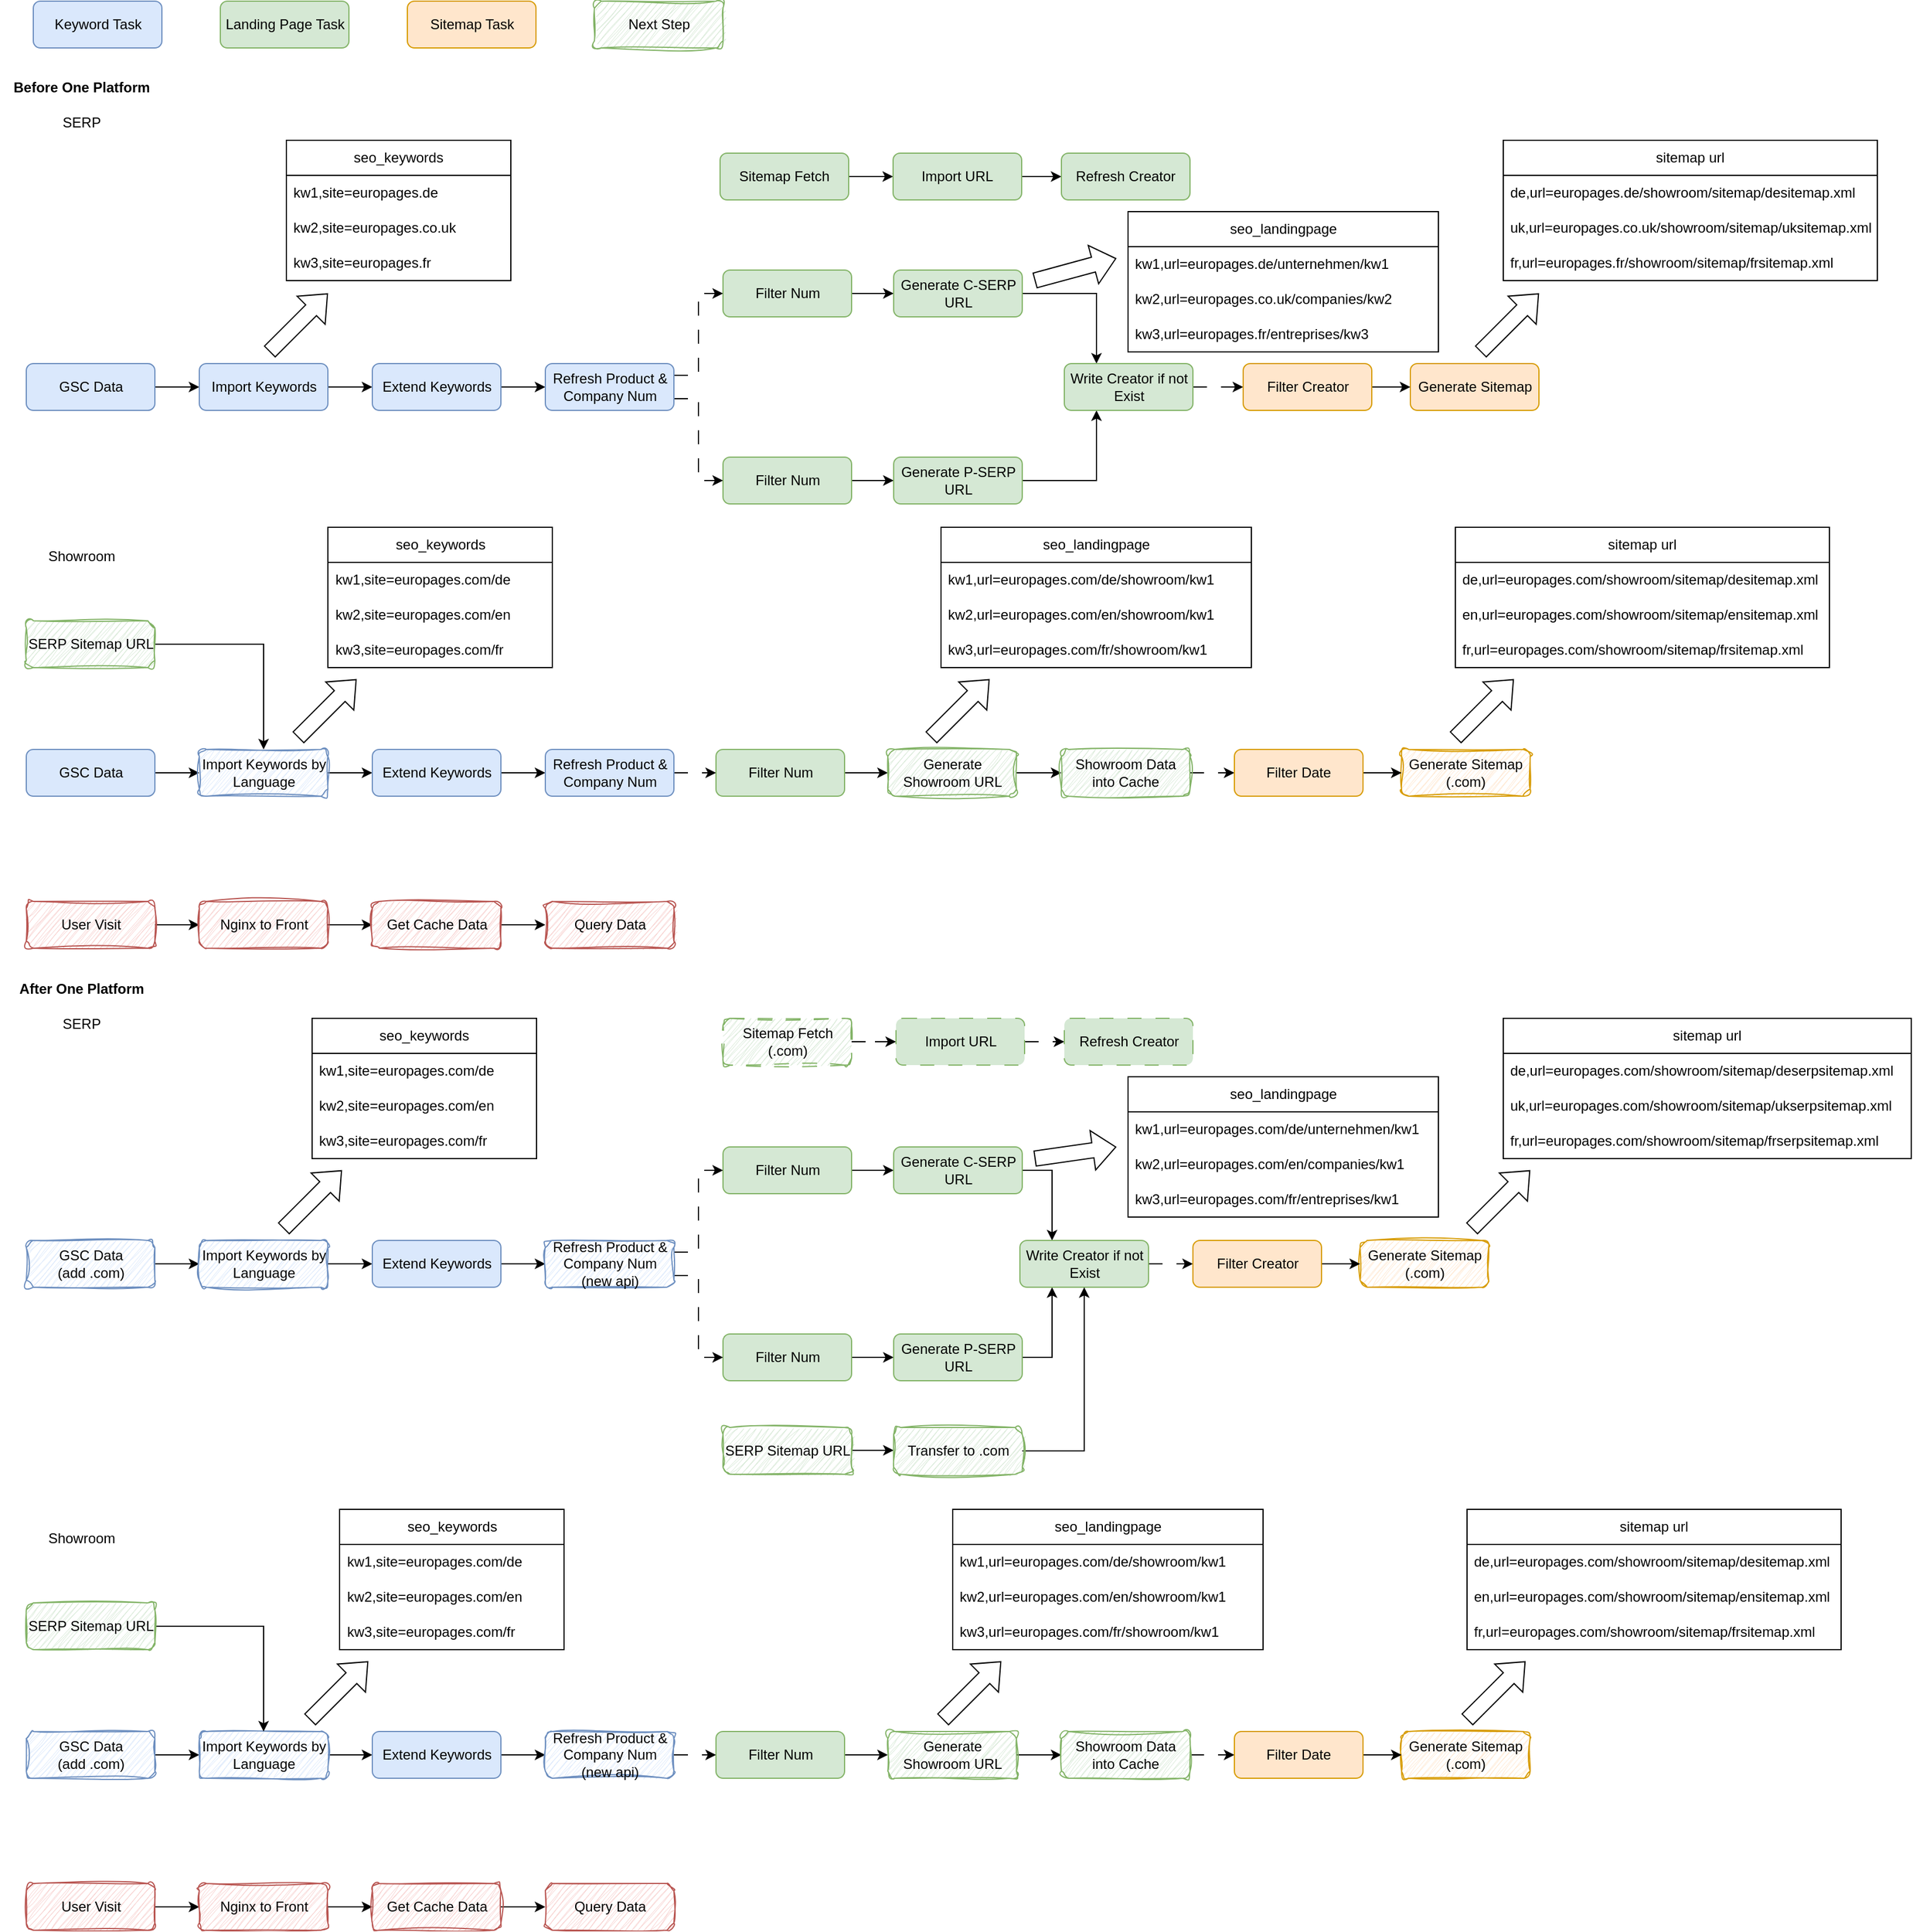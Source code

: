 <mxfile version="24.7.6">
  <diagram name="第 1 页" id="FKsdt8u9-RkYYhhdsaq5">
    <mxGraphModel dx="1853" dy="1716" grid="1" gridSize="10" guides="1" tooltips="1" connect="1" arrows="1" fold="1" page="1" pageScale="1" pageWidth="827" pageHeight="1169" math="0" shadow="0">
      <root>
        <mxCell id="0" />
        <mxCell id="1" parent="0" />
        <mxCell id="7cUj4nOX0Q-iwzIHyv7q-23" style="edgeStyle=orthogonalEdgeStyle;rounded=0;orthogonalLoop=1;jettySize=auto;html=1;exitX=1;exitY=0.5;exitDx=0;exitDy=0;entryX=0;entryY=0.5;entryDx=0;entryDy=0;" parent="1" source="hdqRihBdZJbinV5GYeB0-1" target="7cUj4nOX0Q-iwzIHyv7q-1" edge="1">
          <mxGeometry relative="1" as="geometry" />
        </mxCell>
        <mxCell id="hdqRihBdZJbinV5GYeB0-1" value="GSC Data" style="rounded=1;whiteSpace=wrap;html=1;fillColor=#dae8fc;strokeColor=#6c8ebf;" parent="1" vertex="1">
          <mxGeometry x="-22.5" y="-240" width="110" height="40" as="geometry" />
        </mxCell>
        <mxCell id="7cUj4nOX0Q-iwzIHyv7q-24" style="edgeStyle=orthogonalEdgeStyle;rounded=0;orthogonalLoop=1;jettySize=auto;html=1;exitX=1;exitY=0.5;exitDx=0;exitDy=0;entryX=0;entryY=0.5;entryDx=0;entryDy=0;" parent="1" source="7cUj4nOX0Q-iwzIHyv7q-1" target="7cUj4nOX0Q-iwzIHyv7q-2" edge="1">
          <mxGeometry relative="1" as="geometry" />
        </mxCell>
        <mxCell id="7cUj4nOX0Q-iwzIHyv7q-1" value="Import Keywords" style="rounded=1;whiteSpace=wrap;html=1;fillColor=#dae8fc;strokeColor=#6c8ebf;" parent="1" vertex="1">
          <mxGeometry x="125.5" y="-240" width="110" height="40" as="geometry" />
        </mxCell>
        <mxCell id="Ki7Z3YDzm4PbCD4ekVSk-2" style="edgeStyle=orthogonalEdgeStyle;rounded=0;orthogonalLoop=1;jettySize=auto;html=1;exitX=1;exitY=0.5;exitDx=0;exitDy=0;entryX=0;entryY=0.5;entryDx=0;entryDy=0;" parent="1" source="7cUj4nOX0Q-iwzIHyv7q-2" target="Ki7Z3YDzm4PbCD4ekVSk-1" edge="1">
          <mxGeometry relative="1" as="geometry" />
        </mxCell>
        <mxCell id="7cUj4nOX0Q-iwzIHyv7q-2" value="Extend Keywords" style="rounded=1;whiteSpace=wrap;html=1;fillColor=#dae8fc;strokeColor=#6c8ebf;" parent="1" vertex="1">
          <mxGeometry x="273.5" y="-240" width="110" height="40" as="geometry" />
        </mxCell>
        <mxCell id="7cUj4nOX0Q-iwzIHyv7q-28" style="edgeStyle=orthogonalEdgeStyle;rounded=0;orthogonalLoop=1;jettySize=auto;html=1;exitX=1;exitY=0.5;exitDx=0;exitDy=0;entryX=0;entryY=0.5;entryDx=0;entryDy=0;" parent="1" source="7cUj4nOX0Q-iwzIHyv7q-5" target="7cUj4nOX0Q-iwzIHyv7q-7" edge="1">
          <mxGeometry relative="1" as="geometry" />
        </mxCell>
        <mxCell id="7cUj4nOX0Q-iwzIHyv7q-5" value="Filter Num" style="rounded=1;whiteSpace=wrap;html=1;fillColor=#d5e8d4;strokeColor=#82b366;" parent="1" vertex="1">
          <mxGeometry x="573.5" y="-320" width="110" height="40" as="geometry" />
        </mxCell>
        <mxCell id="7cUj4nOX0Q-iwzIHyv7q-42" style="edgeStyle=orthogonalEdgeStyle;rounded=0;orthogonalLoop=1;jettySize=auto;html=1;exitX=1;exitY=0.5;exitDx=0;exitDy=0;entryX=0;entryY=0.5;entryDx=0;entryDy=0;" parent="1" source="7cUj4nOX0Q-iwzIHyv7q-6" target="7cUj4nOX0Q-iwzIHyv7q-8" edge="1">
          <mxGeometry relative="1" as="geometry" />
        </mxCell>
        <mxCell id="7cUj4nOX0Q-iwzIHyv7q-6" value="Filter Num" style="rounded=1;whiteSpace=wrap;html=1;fillColor=#d5e8d4;strokeColor=#82b366;" parent="1" vertex="1">
          <mxGeometry x="573.5" y="-160" width="110" height="40" as="geometry" />
        </mxCell>
        <mxCell id="7cUj4nOX0Q-iwzIHyv7q-67" style="edgeStyle=orthogonalEdgeStyle;rounded=0;orthogonalLoop=1;jettySize=auto;html=1;exitX=1;exitY=0.5;exitDx=0;exitDy=0;entryX=0.25;entryY=0;entryDx=0;entryDy=0;" parent="1" source="7cUj4nOX0Q-iwzIHyv7q-7" target="7cUj4nOX0Q-iwzIHyv7q-11" edge="1">
          <mxGeometry relative="1" as="geometry" />
        </mxCell>
        <mxCell id="7cUj4nOX0Q-iwzIHyv7q-7" value="Generate C-SERP URL" style="rounded=1;whiteSpace=wrap;html=1;fillColor=#d5e8d4;strokeColor=#82b366;" parent="1" vertex="1">
          <mxGeometry x="719.5" y="-320" width="110" height="40" as="geometry" />
        </mxCell>
        <mxCell id="Elx_2FQx-1t-T98E23u6-49" style="edgeStyle=orthogonalEdgeStyle;rounded=0;orthogonalLoop=1;jettySize=auto;html=1;exitX=1;exitY=0.5;exitDx=0;exitDy=0;entryX=0.25;entryY=1;entryDx=0;entryDy=0;" parent="1" source="7cUj4nOX0Q-iwzIHyv7q-8" target="7cUj4nOX0Q-iwzIHyv7q-11" edge="1">
          <mxGeometry relative="1" as="geometry" />
        </mxCell>
        <mxCell id="7cUj4nOX0Q-iwzIHyv7q-8" value="Generate P-SERP URL" style="rounded=1;whiteSpace=wrap;html=1;fillColor=#d5e8d4;strokeColor=#82b366;" parent="1" vertex="1">
          <mxGeometry x="719.5" y="-160" width="110" height="40" as="geometry" />
        </mxCell>
        <mxCell id="7cUj4nOX0Q-iwzIHyv7q-63" style="edgeStyle=orthogonalEdgeStyle;rounded=0;orthogonalLoop=1;jettySize=auto;html=1;exitX=1;exitY=0.5;exitDx=0;exitDy=0;fillColor=#d5e8d4;strokeColor=#000000;" parent="1" source="7cUj4nOX0Q-iwzIHyv7q-9" target="7cUj4nOX0Q-iwzIHyv7q-22" edge="1">
          <mxGeometry relative="1" as="geometry" />
        </mxCell>
        <mxCell id="7cUj4nOX0Q-iwzIHyv7q-9" value="Sitemap Fetch" style="rounded=1;whiteSpace=wrap;html=1;fillColor=#d5e8d4;strokeColor=#82b366;" parent="1" vertex="1">
          <mxGeometry x="571" y="-420" width="110" height="40" as="geometry" />
        </mxCell>
        <mxCell id="7cUj4nOX0Q-iwzIHyv7q-72" style="edgeStyle=orthogonalEdgeStyle;rounded=0;orthogonalLoop=1;jettySize=auto;html=1;exitX=1;exitY=0.5;exitDx=0;exitDy=0;entryX=0;entryY=0.5;entryDx=0;entryDy=0;dashed=1;dashPattern=12 12;" parent="1" source="7cUj4nOX0Q-iwzIHyv7q-11" target="7cUj4nOX0Q-iwzIHyv7q-71" edge="1">
          <mxGeometry relative="1" as="geometry" />
        </mxCell>
        <mxCell id="7cUj4nOX0Q-iwzIHyv7q-11" value="Write Creator if not Exist" style="rounded=1;whiteSpace=wrap;html=1;fillColor=#d5e8d4;strokeColor=#82b366;" parent="1" vertex="1">
          <mxGeometry x="865.5" y="-240" width="110" height="40" as="geometry" />
        </mxCell>
        <mxCell id="7cUj4nOX0Q-iwzIHyv7q-14" value="Generate Sitemap" style="rounded=1;whiteSpace=wrap;html=1;fillColor=#ffe6cc;strokeColor=#d79b00;" parent="1" vertex="1">
          <mxGeometry x="1161.5" y="-240" width="110" height="40" as="geometry" />
        </mxCell>
        <mxCell id="7cUj4nOX0Q-iwzIHyv7q-65" style="edgeStyle=orthogonalEdgeStyle;rounded=0;orthogonalLoop=1;jettySize=auto;html=1;exitX=1;exitY=0.5;exitDx=0;exitDy=0;entryX=0;entryY=0.5;entryDx=0;entryDy=0;fillColor=#d5e8d4;strokeColor=#000000;" parent="1" source="7cUj4nOX0Q-iwzIHyv7q-22" target="7cUj4nOX0Q-iwzIHyv7q-64" edge="1">
          <mxGeometry relative="1" as="geometry" />
        </mxCell>
        <mxCell id="7cUj4nOX0Q-iwzIHyv7q-22" value="Import URL" style="rounded=1;whiteSpace=wrap;html=1;fillColor=#d5e8d4;strokeColor=#82b366;" parent="1" vertex="1">
          <mxGeometry x="719" y="-420" width="110" height="40" as="geometry" />
        </mxCell>
        <mxCell id="7cUj4nOX0Q-iwzIHyv7q-51" value="Keyword Task" style="rounded=1;whiteSpace=wrap;html=1;fillColor=#dae8fc;strokeColor=#6c8ebf;" parent="1" vertex="1">
          <mxGeometry x="-16.5" y="-550" width="110" height="40" as="geometry" />
        </mxCell>
        <mxCell id="7cUj4nOX0Q-iwzIHyv7q-52" value="Landing Page Task" style="rounded=1;whiteSpace=wrap;html=1;fillColor=#d5e8d4;strokeColor=#82b366;" parent="1" vertex="1">
          <mxGeometry x="143.5" y="-550" width="110" height="40" as="geometry" />
        </mxCell>
        <mxCell id="7cUj4nOX0Q-iwzIHyv7q-53" value="Sitemap Task" style="rounded=1;whiteSpace=wrap;html=1;fillColor=#ffe6cc;strokeColor=#d79b00;" parent="1" vertex="1">
          <mxGeometry x="303.5" y="-550" width="110" height="40" as="geometry" />
        </mxCell>
        <mxCell id="7cUj4nOX0Q-iwzIHyv7q-64" value="Refresh Creator" style="rounded=1;whiteSpace=wrap;html=1;fillColor=#d5e8d4;strokeColor=#82b366;" parent="1" vertex="1">
          <mxGeometry x="863" y="-420" width="110" height="40" as="geometry" />
        </mxCell>
        <mxCell id="7cUj4nOX0Q-iwzIHyv7q-73" style="edgeStyle=orthogonalEdgeStyle;rounded=0;orthogonalLoop=1;jettySize=auto;html=1;exitX=1;exitY=0.5;exitDx=0;exitDy=0;entryX=0;entryY=0.5;entryDx=0;entryDy=0;" parent="1" source="7cUj4nOX0Q-iwzIHyv7q-71" target="7cUj4nOX0Q-iwzIHyv7q-14" edge="1">
          <mxGeometry relative="1" as="geometry" />
        </mxCell>
        <mxCell id="7cUj4nOX0Q-iwzIHyv7q-71" value="Filter Creator" style="rounded=1;whiteSpace=wrap;html=1;fillColor=#ffe6cc;strokeColor=#d79b00;" parent="1" vertex="1">
          <mxGeometry x="1018.5" y="-240" width="110" height="40" as="geometry" />
        </mxCell>
        <mxCell id="OvNmOooc81KboLk7s8Qc-1" value="Next Step" style="rounded=1;whiteSpace=wrap;html=1;fillColor=#d5e8d4;strokeColor=#82b366;sketch=1;curveFitting=1;jiggle=2;" parent="1" vertex="1">
          <mxGeometry x="463.5" y="-550" width="110" height="40" as="geometry" />
        </mxCell>
        <mxCell id="Elx_2FQx-1t-T98E23u6-45" style="edgeStyle=orthogonalEdgeStyle;rounded=0;orthogonalLoop=1;jettySize=auto;html=1;exitX=1;exitY=0.25;exitDx=0;exitDy=0;entryX=0;entryY=0.5;entryDx=0;entryDy=0;dashed=1;dashPattern=12 12;" parent="1" source="Ki7Z3YDzm4PbCD4ekVSk-1" target="7cUj4nOX0Q-iwzIHyv7q-5" edge="1">
          <mxGeometry relative="1" as="geometry" />
        </mxCell>
        <mxCell id="Elx_2FQx-1t-T98E23u6-46" style="edgeStyle=orthogonalEdgeStyle;rounded=0;orthogonalLoop=1;jettySize=auto;html=1;exitX=1;exitY=0.75;exitDx=0;exitDy=0;entryX=0;entryY=0.5;entryDx=0;entryDy=0;dashed=1;dashPattern=12 12;" parent="1" source="Ki7Z3YDzm4PbCD4ekVSk-1" target="7cUj4nOX0Q-iwzIHyv7q-6" edge="1">
          <mxGeometry relative="1" as="geometry" />
        </mxCell>
        <mxCell id="Ki7Z3YDzm4PbCD4ekVSk-1" value="Refresh Product &amp;amp; Company Num" style="rounded=1;whiteSpace=wrap;html=1;fillColor=#dae8fc;strokeColor=#6c8ebf;" parent="1" vertex="1">
          <mxGeometry x="421.5" y="-240" width="110" height="40" as="geometry" />
        </mxCell>
        <mxCell id="Elx_2FQx-1t-T98E23u6-1" value="After One Platform" style="text;html=1;align=center;verticalAlign=middle;whiteSpace=wrap;rounded=0;fontStyle=1" parent="1" vertex="1">
          <mxGeometry x="-30" y="280" width="110" height="30" as="geometry" />
        </mxCell>
        <mxCell id="Elx_2FQx-1t-T98E23u6-2" style="edgeStyle=orthogonalEdgeStyle;rounded=0;orthogonalLoop=1;jettySize=auto;html=1;exitX=1;exitY=0.5;exitDx=0;exitDy=0;entryX=0;entryY=0.5;entryDx=0;entryDy=0;" parent="1" source="Elx_2FQx-1t-T98E23u6-3" edge="1">
          <mxGeometry relative="1" as="geometry">
            <mxPoint x="125.5" y="530" as="targetPoint" />
          </mxGeometry>
        </mxCell>
        <mxCell id="Elx_2FQx-1t-T98E23u6-3" value="GSC Data&lt;div&gt;(add .com)&lt;/div&gt;" style="rounded=1;whiteSpace=wrap;html=1;fillColor=#dae8fc;strokeColor=#6c8ebf;sketch=1;curveFitting=1;jiggle=2;" parent="1" vertex="1">
          <mxGeometry x="-22.5" y="510" width="110" height="40" as="geometry" />
        </mxCell>
        <mxCell id="Elx_2FQx-1t-T98E23u6-4" style="edgeStyle=orthogonalEdgeStyle;rounded=0;orthogonalLoop=1;jettySize=auto;html=1;exitX=1;exitY=0.5;exitDx=0;exitDy=0;entryX=0;entryY=0.5;entryDx=0;entryDy=0;" parent="1" target="Elx_2FQx-1t-T98E23u6-7" edge="1">
          <mxGeometry relative="1" as="geometry">
            <mxPoint x="235.5" y="530" as="sourcePoint" />
          </mxGeometry>
        </mxCell>
        <mxCell id="Elx_2FQx-1t-T98E23u6-6" style="edgeStyle=orthogonalEdgeStyle;rounded=0;orthogonalLoop=1;jettySize=auto;html=1;exitX=1;exitY=0.5;exitDx=0;exitDy=0;entryX=0;entryY=0.5;entryDx=0;entryDy=0;" parent="1" source="Elx_2FQx-1t-T98E23u6-7" target="Elx_2FQx-1t-T98E23u6-38" edge="1">
          <mxGeometry relative="1" as="geometry" />
        </mxCell>
        <mxCell id="Elx_2FQx-1t-T98E23u6-7" value="Extend Keywords" style="rounded=1;whiteSpace=wrap;html=1;fillColor=#dae8fc;strokeColor=#6c8ebf;" parent="1" vertex="1">
          <mxGeometry x="273.5" y="510" width="110" height="40" as="geometry" />
        </mxCell>
        <mxCell id="Elx_2FQx-1t-T98E23u6-8" style="edgeStyle=orthogonalEdgeStyle;rounded=0;orthogonalLoop=1;jettySize=auto;html=1;exitX=1;exitY=0.5;exitDx=0;exitDy=0;entryX=0;entryY=0.5;entryDx=0;entryDy=0;" parent="1" source="Elx_2FQx-1t-T98E23u6-9" target="Elx_2FQx-1t-T98E23u6-13" edge="1">
          <mxGeometry relative="1" as="geometry" />
        </mxCell>
        <mxCell id="Elx_2FQx-1t-T98E23u6-9" value="Filter Num" style="rounded=1;whiteSpace=wrap;html=1;fillColor=#d5e8d4;strokeColor=#82b366;" parent="1" vertex="1">
          <mxGeometry x="573.5" y="430" width="110" height="40" as="geometry" />
        </mxCell>
        <mxCell id="Elx_2FQx-1t-T98E23u6-10" style="edgeStyle=orthogonalEdgeStyle;rounded=0;orthogonalLoop=1;jettySize=auto;html=1;exitX=1;exitY=0.5;exitDx=0;exitDy=0;entryX=0;entryY=0.5;entryDx=0;entryDy=0;" parent="1" source="Elx_2FQx-1t-T98E23u6-11" target="Elx_2FQx-1t-T98E23u6-15" edge="1">
          <mxGeometry relative="1" as="geometry" />
        </mxCell>
        <mxCell id="Elx_2FQx-1t-T98E23u6-11" value="Filter Num" style="rounded=1;whiteSpace=wrap;html=1;fillColor=#d5e8d4;strokeColor=#82b366;" parent="1" vertex="1">
          <mxGeometry x="573.5" y="590" width="110" height="40" as="geometry" />
        </mxCell>
        <mxCell id="Elx_2FQx-1t-T98E23u6-47" style="edgeStyle=orthogonalEdgeStyle;rounded=0;orthogonalLoop=1;jettySize=auto;html=1;exitX=1;exitY=0.5;exitDx=0;exitDy=0;entryX=0.25;entryY=0;entryDx=0;entryDy=0;" parent="1" source="Elx_2FQx-1t-T98E23u6-13" target="Elx_2FQx-1t-T98E23u6-19" edge="1">
          <mxGeometry relative="1" as="geometry" />
        </mxCell>
        <mxCell id="Elx_2FQx-1t-T98E23u6-13" value="Generate C-SERP URL" style="rounded=1;whiteSpace=wrap;html=1;fillColor=#d5e8d4;strokeColor=#82b366;" parent="1" vertex="1">
          <mxGeometry x="719.5" y="430" width="110" height="40" as="geometry" />
        </mxCell>
        <mxCell id="Elx_2FQx-1t-T98E23u6-48" style="edgeStyle=orthogonalEdgeStyle;rounded=0;orthogonalLoop=1;jettySize=auto;html=1;exitX=1;exitY=0.5;exitDx=0;exitDy=0;entryX=0.25;entryY=1;entryDx=0;entryDy=0;" parent="1" source="Elx_2FQx-1t-T98E23u6-15" target="Elx_2FQx-1t-T98E23u6-19" edge="1">
          <mxGeometry relative="1" as="geometry" />
        </mxCell>
        <mxCell id="Elx_2FQx-1t-T98E23u6-15" value="Generate P-SERP URL" style="rounded=1;whiteSpace=wrap;html=1;fillColor=#d5e8d4;strokeColor=#82b366;" parent="1" vertex="1">
          <mxGeometry x="719.5" y="590" width="110" height="40" as="geometry" />
        </mxCell>
        <mxCell id="Elx_2FQx-1t-T98E23u6-16" style="edgeStyle=orthogonalEdgeStyle;rounded=0;orthogonalLoop=1;jettySize=auto;html=1;exitX=1;exitY=0.5;exitDx=0;exitDy=0;fillColor=#d5e8d4;strokeColor=#000000;dashed=1;dashPattern=12 12;" parent="1" source="Elx_2FQx-1t-T98E23u6-17" target="Elx_2FQx-1t-T98E23u6-30" edge="1">
          <mxGeometry relative="1" as="geometry" />
        </mxCell>
        <mxCell id="Elx_2FQx-1t-T98E23u6-17" value="Sitemap Fetch&lt;div&gt;(.com)&lt;/div&gt;" style="rounded=1;whiteSpace=wrap;html=1;fillColor=#d5e8d4;strokeColor=#82b366;sketch=1;curveFitting=1;jiggle=2;dashed=1;dashPattern=12 12;" parent="1" vertex="1">
          <mxGeometry x="573.5" y="320" width="110" height="40" as="geometry" />
        </mxCell>
        <mxCell id="Elx_2FQx-1t-T98E23u6-18" style="edgeStyle=orthogonalEdgeStyle;rounded=0;orthogonalLoop=1;jettySize=auto;html=1;exitX=1;exitY=0.5;exitDx=0;exitDy=0;entryX=0;entryY=0.5;entryDx=0;entryDy=0;dashed=1;dashPattern=12 12;" parent="1" source="Elx_2FQx-1t-T98E23u6-19" target="Elx_2FQx-1t-T98E23u6-33" edge="1">
          <mxGeometry relative="1" as="geometry" />
        </mxCell>
        <mxCell id="Elx_2FQx-1t-T98E23u6-19" value="Write Creator if not Exist" style="rounded=1;whiteSpace=wrap;html=1;fillColor=#d5e8d4;strokeColor=#82b366;" parent="1" vertex="1">
          <mxGeometry x="827.5" y="510" width="110" height="40" as="geometry" />
        </mxCell>
        <mxCell id="Elx_2FQx-1t-T98E23u6-20" value="Generate Sitemap&lt;div&gt;(.com)&lt;/div&gt;" style="rounded=1;whiteSpace=wrap;html=1;fillColor=#ffe6cc;strokeColor=#d79b00;sketch=1;curveFitting=1;jiggle=2;" parent="1" vertex="1">
          <mxGeometry x="1118.5" y="510" width="110" height="40" as="geometry" />
        </mxCell>
        <mxCell id="Elx_2FQx-1t-T98E23u6-29" style="edgeStyle=orthogonalEdgeStyle;rounded=0;orthogonalLoop=1;jettySize=auto;html=1;exitX=1;exitY=0.5;exitDx=0;exitDy=0;entryX=0;entryY=0.5;entryDx=0;entryDy=0;fillColor=#d5e8d4;strokeColor=#000000;dashed=1;dashPattern=12 12;" parent="1" source="Elx_2FQx-1t-T98E23u6-30" target="Elx_2FQx-1t-T98E23u6-31" edge="1">
          <mxGeometry relative="1" as="geometry" />
        </mxCell>
        <mxCell id="Elx_2FQx-1t-T98E23u6-30" value="Import URL" style="rounded=1;whiteSpace=wrap;html=1;fillColor=#d5e8d4;strokeColor=#82b366;dashed=1;dashPattern=12 12;" parent="1" vertex="1">
          <mxGeometry x="721.5" y="320" width="110" height="40" as="geometry" />
        </mxCell>
        <mxCell id="Elx_2FQx-1t-T98E23u6-31" value="Refresh Creator" style="rounded=1;whiteSpace=wrap;html=1;fillColor=#d5e8d4;strokeColor=#82b366;dashed=1;dashPattern=12 12;" parent="1" vertex="1">
          <mxGeometry x="865.5" y="320" width="110" height="40" as="geometry" />
        </mxCell>
        <mxCell id="Elx_2FQx-1t-T98E23u6-32" style="edgeStyle=orthogonalEdgeStyle;rounded=0;orthogonalLoop=1;jettySize=auto;html=1;exitX=1;exitY=0.5;exitDx=0;exitDy=0;entryX=0;entryY=0.5;entryDx=0;entryDy=0;" parent="1" source="Elx_2FQx-1t-T98E23u6-33" target="Elx_2FQx-1t-T98E23u6-20" edge="1">
          <mxGeometry relative="1" as="geometry" />
        </mxCell>
        <mxCell id="Elx_2FQx-1t-T98E23u6-33" value="Filter Creator" style="rounded=1;whiteSpace=wrap;html=1;fillColor=#ffe6cc;strokeColor=#d79b00;" parent="1" vertex="1">
          <mxGeometry x="975.5" y="510" width="110" height="40" as="geometry" />
        </mxCell>
        <mxCell id="Elx_2FQx-1t-T98E23u6-43" style="edgeStyle=orthogonalEdgeStyle;rounded=0;orthogonalLoop=1;jettySize=auto;html=1;exitX=1;exitY=0.25;exitDx=0;exitDy=0;entryX=0;entryY=0.5;entryDx=0;entryDy=0;dashed=1;dashPattern=12 12;" parent="1" source="Elx_2FQx-1t-T98E23u6-38" target="Elx_2FQx-1t-T98E23u6-9" edge="1">
          <mxGeometry relative="1" as="geometry" />
        </mxCell>
        <mxCell id="Elx_2FQx-1t-T98E23u6-44" style="edgeStyle=orthogonalEdgeStyle;rounded=0;orthogonalLoop=1;jettySize=auto;html=1;exitX=1;exitY=0.75;exitDx=0;exitDy=0;entryX=0;entryY=0.5;entryDx=0;entryDy=0;dashed=1;dashPattern=12 12;" parent="1" source="Elx_2FQx-1t-T98E23u6-38" target="Elx_2FQx-1t-T98E23u6-11" edge="1">
          <mxGeometry relative="1" as="geometry" />
        </mxCell>
        <mxCell id="Elx_2FQx-1t-T98E23u6-38" value="Refresh Product &amp;amp; Company Num&lt;div&gt;(new api)&lt;/div&gt;" style="rounded=1;whiteSpace=wrap;html=1;fillColor=#dae8fc;strokeColor=#6c8ebf;sketch=1;curveFitting=1;jiggle=2;" parent="1" vertex="1">
          <mxGeometry x="421.5" y="510" width="110" height="40" as="geometry" />
        </mxCell>
        <mxCell id="Elx_2FQx-1t-T98E23u6-53" style="edgeStyle=orthogonalEdgeStyle;rounded=0;orthogonalLoop=1;jettySize=auto;html=1;exitX=1;exitY=0.5;exitDx=0;exitDy=0;entryX=0;entryY=0.5;entryDx=0;entryDy=0;" parent="1" edge="1">
          <mxGeometry relative="1" as="geometry">
            <mxPoint x="683.5" y="689.5" as="sourcePoint" />
            <mxPoint x="719.5" y="689.5" as="targetPoint" />
          </mxGeometry>
        </mxCell>
        <mxCell id="Elx_2FQx-1t-T98E23u6-50" value="SERP Sitemap URL" style="rounded=1;whiteSpace=wrap;html=1;fillColor=#d5e8d4;strokeColor=#82b366;sketch=1;curveFitting=1;jiggle=2;" parent="1" vertex="1">
          <mxGeometry x="573.5" y="670" width="110" height="40" as="geometry" />
        </mxCell>
        <mxCell id="Elx_2FQx-1t-T98E23u6-52" style="edgeStyle=orthogonalEdgeStyle;rounded=0;orthogonalLoop=1;jettySize=auto;html=1;exitX=1;exitY=0.5;exitDx=0;exitDy=0;entryX=0.5;entryY=1;entryDx=0;entryDy=0;" parent="1" source="Elx_2FQx-1t-T98E23u6-51" target="Elx_2FQx-1t-T98E23u6-19" edge="1">
          <mxGeometry relative="1" as="geometry" />
        </mxCell>
        <mxCell id="Elx_2FQx-1t-T98E23u6-51" value="Transfer to .com" style="rounded=1;whiteSpace=wrap;html=1;fillColor=#d5e8d4;strokeColor=#82b366;sketch=1;curveFitting=1;jiggle=2;" parent="1" vertex="1">
          <mxGeometry x="719.5" y="670" width="110" height="40" as="geometry" />
        </mxCell>
        <mxCell id="Elx_2FQx-1t-T98E23u6-54" value="Showroom" style="text;html=1;align=center;verticalAlign=middle;whiteSpace=wrap;rounded=0;" parent="1" vertex="1">
          <mxGeometry x="-30" y="750" width="110" height="30" as="geometry" />
        </mxCell>
        <mxCell id="Elx_2FQx-1t-T98E23u6-55" style="edgeStyle=orthogonalEdgeStyle;rounded=0;orthogonalLoop=1;jettySize=auto;html=1;exitX=1;exitY=0.5;exitDx=0;exitDy=0;entryX=0;entryY=0.5;entryDx=0;entryDy=0;" parent="1" source="Elx_2FQx-1t-T98E23u6-56" target="Elx_2FQx-1t-T98E23u6-58" edge="1">
          <mxGeometry relative="1" as="geometry" />
        </mxCell>
        <mxCell id="Elx_2FQx-1t-T98E23u6-56" value="GSC Data&lt;div&gt;(add .com)&lt;/div&gt;" style="rounded=1;whiteSpace=wrap;html=1;fillColor=#dae8fc;strokeColor=#6c8ebf;sketch=1;curveFitting=1;jiggle=2;" parent="1" vertex="1">
          <mxGeometry x="-22.5" y="930" width="110" height="40" as="geometry" />
        </mxCell>
        <mxCell id="Elx_2FQx-1t-T98E23u6-57" style="edgeStyle=orthogonalEdgeStyle;rounded=0;orthogonalLoop=1;jettySize=auto;html=1;exitX=1;exitY=0.5;exitDx=0;exitDy=0;entryX=0;entryY=0.5;entryDx=0;entryDy=0;" parent="1" source="Elx_2FQx-1t-T98E23u6-58" target="Elx_2FQx-1t-T98E23u6-60" edge="1">
          <mxGeometry relative="1" as="geometry" />
        </mxCell>
        <mxCell id="Elx_2FQx-1t-T98E23u6-58" value="Import Keywords by Language" style="rounded=1;whiteSpace=wrap;html=1;fillColor=#dae8fc;strokeColor=#6c8ebf;sketch=1;curveFitting=1;jiggle=2;" parent="1" vertex="1">
          <mxGeometry x="125.5" y="930" width="110" height="40" as="geometry" />
        </mxCell>
        <mxCell id="Elx_2FQx-1t-T98E23u6-59" style="edgeStyle=orthogonalEdgeStyle;rounded=0;orthogonalLoop=1;jettySize=auto;html=1;exitX=1;exitY=0.5;exitDx=0;exitDy=0;entryX=0;entryY=0.5;entryDx=0;entryDy=0;" parent="1" source="Elx_2FQx-1t-T98E23u6-60" target="Elx_2FQx-1t-T98E23u6-81" edge="1">
          <mxGeometry relative="1" as="geometry" />
        </mxCell>
        <mxCell id="Elx_2FQx-1t-T98E23u6-60" value="Extend Keywords" style="rounded=1;whiteSpace=wrap;html=1;fillColor=#dae8fc;strokeColor=#6c8ebf;" parent="1" vertex="1">
          <mxGeometry x="273.5" y="930" width="110" height="40" as="geometry" />
        </mxCell>
        <mxCell id="Elx_2FQx-1t-T98E23u6-87" style="edgeStyle=orthogonalEdgeStyle;rounded=0;orthogonalLoop=1;jettySize=auto;html=1;exitX=1;exitY=0.5;exitDx=0;exitDy=0;entryX=0;entryY=0.5;entryDx=0;entryDy=0;" parent="1" source="Elx_2FQx-1t-T98E23u6-62" target="Elx_2FQx-1t-T98E23u6-66" edge="1">
          <mxGeometry relative="1" as="geometry" />
        </mxCell>
        <mxCell id="Elx_2FQx-1t-T98E23u6-62" value="Filter Num" style="rounded=1;whiteSpace=wrap;html=1;fillColor=#d5e8d4;strokeColor=#82b366;" parent="1" vertex="1">
          <mxGeometry x="567.5" y="930" width="110" height="40" as="geometry" />
        </mxCell>
        <mxCell id="Elx_2FQx-1t-T98E23u6-88" style="edgeStyle=orthogonalEdgeStyle;rounded=0;orthogonalLoop=1;jettySize=auto;html=1;exitX=1;exitY=0.5;exitDx=0;exitDy=0;entryX=0;entryY=0.5;entryDx=0;entryDy=0;" parent="1" source="Elx_2FQx-1t-T98E23u6-66" target="Elx_2FQx-1t-T98E23u6-72" edge="1">
          <mxGeometry relative="1" as="geometry" />
        </mxCell>
        <mxCell id="Elx_2FQx-1t-T98E23u6-66" value="Generate Showroom URL" style="rounded=1;whiteSpace=wrap;html=1;fillColor=#d5e8d4;strokeColor=#82b366;sketch=1;curveFitting=1;jiggle=2;" parent="1" vertex="1">
          <mxGeometry x="714.5" y="930" width="110" height="40" as="geometry" />
        </mxCell>
        <mxCell id="Elx_2FQx-1t-T98E23u6-71" style="edgeStyle=orthogonalEdgeStyle;rounded=0;orthogonalLoop=1;jettySize=auto;html=1;exitX=1;exitY=0.5;exitDx=0;exitDy=0;entryX=0;entryY=0.5;entryDx=0;entryDy=0;dashed=1;dashPattern=12 12;" parent="1" source="Elx_2FQx-1t-T98E23u6-72" target="Elx_2FQx-1t-T98E23u6-78" edge="1">
          <mxGeometry relative="1" as="geometry" />
        </mxCell>
        <mxCell id="Elx_2FQx-1t-T98E23u6-72" value="Showroom Data into Cache" style="rounded=1;whiteSpace=wrap;html=1;fillColor=#d5e8d4;strokeColor=#82b366;sketch=1;curveFitting=1;jiggle=2;" parent="1" vertex="1">
          <mxGeometry x="863" y="930" width="110" height="40" as="geometry" />
        </mxCell>
        <mxCell id="Elx_2FQx-1t-T98E23u6-73" value="Generate Sitemap&lt;div&gt;(.com)&lt;/div&gt;" style="rounded=1;whiteSpace=wrap;html=1;fillColor=#ffe6cc;strokeColor=#d79b00;sketch=1;curveFitting=1;jiggle=2;" parent="1" vertex="1">
          <mxGeometry x="1154" y="930" width="110" height="40" as="geometry" />
        </mxCell>
        <mxCell id="Elx_2FQx-1t-T98E23u6-77" style="edgeStyle=orthogonalEdgeStyle;rounded=0;orthogonalLoop=1;jettySize=auto;html=1;exitX=1;exitY=0.5;exitDx=0;exitDy=0;entryX=0;entryY=0.5;entryDx=0;entryDy=0;" parent="1" source="Elx_2FQx-1t-T98E23u6-78" target="Elx_2FQx-1t-T98E23u6-73" edge="1">
          <mxGeometry relative="1" as="geometry" />
        </mxCell>
        <mxCell id="Elx_2FQx-1t-T98E23u6-78" value="Filter Date" style="rounded=1;whiteSpace=wrap;html=1;fillColor=#ffe6cc;strokeColor=#d79b00;" parent="1" vertex="1">
          <mxGeometry x="1011" y="930" width="110" height="40" as="geometry" />
        </mxCell>
        <mxCell id="Elx_2FQx-1t-T98E23u6-89" style="edgeStyle=orthogonalEdgeStyle;rounded=0;orthogonalLoop=1;jettySize=auto;html=1;exitX=1;exitY=0.5;exitDx=0;exitDy=0;entryX=0;entryY=0.5;entryDx=0;entryDy=0;dashed=1;dashPattern=12 12;" parent="1" source="Elx_2FQx-1t-T98E23u6-81" target="Elx_2FQx-1t-T98E23u6-62" edge="1">
          <mxGeometry relative="1" as="geometry" />
        </mxCell>
        <mxCell id="Elx_2FQx-1t-T98E23u6-81" value="Refresh Product &amp;amp; Company Num&lt;div&gt;(new api)&lt;/div&gt;" style="rounded=1;whiteSpace=wrap;html=1;fillColor=#dae8fc;strokeColor=#6c8ebf;sketch=1;curveFitting=1;jiggle=2;" parent="1" vertex="1">
          <mxGeometry x="421.5" y="930" width="110" height="40" as="geometry" />
        </mxCell>
        <mxCell id="Elx_2FQx-1t-T98E23u6-86" style="edgeStyle=orthogonalEdgeStyle;rounded=0;orthogonalLoop=1;jettySize=auto;html=1;exitX=1;exitY=0.5;exitDx=0;exitDy=0;entryX=0.5;entryY=0;entryDx=0;entryDy=0;" parent="1" source="Elx_2FQx-1t-T98E23u6-83" target="Elx_2FQx-1t-T98E23u6-58" edge="1">
          <mxGeometry relative="1" as="geometry" />
        </mxCell>
        <mxCell id="Elx_2FQx-1t-T98E23u6-83" value="SERP Sitemap URL" style="rounded=1;whiteSpace=wrap;html=1;fillColor=#d5e8d4;strokeColor=#82b366;sketch=1;curveFitting=1;jiggle=2;" parent="1" vertex="1">
          <mxGeometry x="-22.5" y="820" width="110" height="40" as="geometry" />
        </mxCell>
        <mxCell id="p9xNys3AeNSs_990_Eo6-5" style="edgeStyle=orthogonalEdgeStyle;rounded=0;orthogonalLoop=1;jettySize=auto;html=1;exitX=1;exitY=0.5;exitDx=0;exitDy=0;entryX=0;entryY=0.5;entryDx=0;entryDy=0;" parent="1" source="p9xNys3AeNSs_990_Eo6-1" target="p9xNys3AeNSs_990_Eo6-2" edge="1">
          <mxGeometry relative="1" as="geometry" />
        </mxCell>
        <mxCell id="p9xNys3AeNSs_990_Eo6-1" value="User Visit" style="rounded=1;whiteSpace=wrap;html=1;fillColor=#f8cecc;strokeColor=#b85450;sketch=1;curveFitting=1;jiggle=2;" parent="1" vertex="1">
          <mxGeometry x="-22.5" y="1060" width="110" height="40" as="geometry" />
        </mxCell>
        <mxCell id="p9xNys3AeNSs_990_Eo6-6" style="edgeStyle=orthogonalEdgeStyle;rounded=0;orthogonalLoop=1;jettySize=auto;html=1;exitX=1;exitY=0.5;exitDx=0;exitDy=0;entryX=0;entryY=0.5;entryDx=0;entryDy=0;" parent="1" source="p9xNys3AeNSs_990_Eo6-2" edge="1">
          <mxGeometry relative="1" as="geometry">
            <mxPoint x="273.5" y="1080" as="targetPoint" />
          </mxGeometry>
        </mxCell>
        <mxCell id="p9xNys3AeNSs_990_Eo6-2" value="Nginx to Front" style="rounded=1;whiteSpace=wrap;html=1;fillColor=#f8cecc;strokeColor=#b85450;sketch=1;curveFitting=1;jiggle=2;" parent="1" vertex="1">
          <mxGeometry x="125.5" y="1060" width="110" height="40" as="geometry" />
        </mxCell>
        <mxCell id="p9xNys3AeNSs_990_Eo6-7" value="Showroom" style="text;html=1;align=center;verticalAlign=middle;whiteSpace=wrap;rounded=0;" parent="1" vertex="1">
          <mxGeometry x="-30" y="-90" width="110" height="30" as="geometry" />
        </mxCell>
        <mxCell id="p9xNys3AeNSs_990_Eo6-8" style="edgeStyle=orthogonalEdgeStyle;rounded=0;orthogonalLoop=1;jettySize=auto;html=1;exitX=1;exitY=0.5;exitDx=0;exitDy=0;entryX=0;entryY=0.5;entryDx=0;entryDy=0;" parent="1" source="p9xNys3AeNSs_990_Eo6-9" target="p9xNys3AeNSs_990_Eo6-11" edge="1">
          <mxGeometry relative="1" as="geometry" />
        </mxCell>
        <mxCell id="p9xNys3AeNSs_990_Eo6-9" value="GSC Data" style="rounded=1;whiteSpace=wrap;html=1;fillColor=#dae8fc;strokeColor=#6c8ebf;" parent="1" vertex="1">
          <mxGeometry x="-22.5" y="90" width="110" height="40" as="geometry" />
        </mxCell>
        <mxCell id="p9xNys3AeNSs_990_Eo6-10" style="edgeStyle=orthogonalEdgeStyle;rounded=0;orthogonalLoop=1;jettySize=auto;html=1;exitX=1;exitY=0.5;exitDx=0;exitDy=0;entryX=0;entryY=0.5;entryDx=0;entryDy=0;" parent="1" source="p9xNys3AeNSs_990_Eo6-11" target="p9xNys3AeNSs_990_Eo6-13" edge="1">
          <mxGeometry relative="1" as="geometry" />
        </mxCell>
        <mxCell id="p9xNys3AeNSs_990_Eo6-11" value="Import Keywords by Language" style="rounded=1;whiteSpace=wrap;html=1;fillColor=#dae8fc;strokeColor=#6c8ebf;sketch=1;curveFitting=1;jiggle=2;" parent="1" vertex="1">
          <mxGeometry x="125.5" y="90" width="110" height="40" as="geometry" />
        </mxCell>
        <mxCell id="p9xNys3AeNSs_990_Eo6-12" style="edgeStyle=orthogonalEdgeStyle;rounded=0;orthogonalLoop=1;jettySize=auto;html=1;exitX=1;exitY=0.5;exitDx=0;exitDy=0;entryX=0;entryY=0.5;entryDx=0;entryDy=0;" parent="1" source="p9xNys3AeNSs_990_Eo6-13" target="p9xNys3AeNSs_990_Eo6-24" edge="1">
          <mxGeometry relative="1" as="geometry" />
        </mxCell>
        <mxCell id="p9xNys3AeNSs_990_Eo6-13" value="Extend Keywords" style="rounded=1;whiteSpace=wrap;html=1;fillColor=#dae8fc;strokeColor=#6c8ebf;" parent="1" vertex="1">
          <mxGeometry x="273.5" y="90" width="110" height="40" as="geometry" />
        </mxCell>
        <mxCell id="p9xNys3AeNSs_990_Eo6-14" style="edgeStyle=orthogonalEdgeStyle;rounded=0;orthogonalLoop=1;jettySize=auto;html=1;exitX=1;exitY=0.5;exitDx=0;exitDy=0;entryX=0;entryY=0.5;entryDx=0;entryDy=0;" parent="1" source="p9xNys3AeNSs_990_Eo6-15" target="p9xNys3AeNSs_990_Eo6-17" edge="1">
          <mxGeometry relative="1" as="geometry" />
        </mxCell>
        <mxCell id="p9xNys3AeNSs_990_Eo6-15" value="Filter Num" style="rounded=1;whiteSpace=wrap;html=1;fillColor=#d5e8d4;strokeColor=#82b366;" parent="1" vertex="1">
          <mxGeometry x="567.5" y="90" width="110" height="40" as="geometry" />
        </mxCell>
        <mxCell id="p9xNys3AeNSs_990_Eo6-16" style="edgeStyle=orthogonalEdgeStyle;rounded=0;orthogonalLoop=1;jettySize=auto;html=1;exitX=1;exitY=0.5;exitDx=0;exitDy=0;entryX=0;entryY=0.5;entryDx=0;entryDy=0;" parent="1" source="p9xNys3AeNSs_990_Eo6-17" target="p9xNys3AeNSs_990_Eo6-19" edge="1">
          <mxGeometry relative="1" as="geometry" />
        </mxCell>
        <mxCell id="p9xNys3AeNSs_990_Eo6-17" value="Generate Showroom URL" style="rounded=1;whiteSpace=wrap;html=1;fillColor=#d5e8d4;strokeColor=#82b366;sketch=1;curveFitting=1;jiggle=2;" parent="1" vertex="1">
          <mxGeometry x="714.5" y="90" width="110" height="40" as="geometry" />
        </mxCell>
        <mxCell id="p9xNys3AeNSs_990_Eo6-18" style="edgeStyle=orthogonalEdgeStyle;rounded=0;orthogonalLoop=1;jettySize=auto;html=1;exitX=1;exitY=0.5;exitDx=0;exitDy=0;entryX=0;entryY=0.5;entryDx=0;entryDy=0;dashed=1;dashPattern=12 12;" parent="1" source="p9xNys3AeNSs_990_Eo6-19" target="p9xNys3AeNSs_990_Eo6-22" edge="1">
          <mxGeometry relative="1" as="geometry" />
        </mxCell>
        <mxCell id="p9xNys3AeNSs_990_Eo6-19" value="Showroom Data into Cache" style="rounded=1;whiteSpace=wrap;html=1;fillColor=#d5e8d4;strokeColor=#82b366;sketch=1;curveFitting=1;jiggle=2;" parent="1" vertex="1">
          <mxGeometry x="863" y="90" width="110" height="40" as="geometry" />
        </mxCell>
        <mxCell id="p9xNys3AeNSs_990_Eo6-20" value="Generate Sitemap&lt;div&gt;(.com)&lt;/div&gt;" style="rounded=1;whiteSpace=wrap;html=1;fillColor=#ffe6cc;strokeColor=#d79b00;sketch=1;curveFitting=1;jiggle=2;" parent="1" vertex="1">
          <mxGeometry x="1154" y="90" width="110" height="40" as="geometry" />
        </mxCell>
        <mxCell id="p9xNys3AeNSs_990_Eo6-21" style="edgeStyle=orthogonalEdgeStyle;rounded=0;orthogonalLoop=1;jettySize=auto;html=1;exitX=1;exitY=0.5;exitDx=0;exitDy=0;entryX=0;entryY=0.5;entryDx=0;entryDy=0;" parent="1" source="p9xNys3AeNSs_990_Eo6-22" target="p9xNys3AeNSs_990_Eo6-20" edge="1">
          <mxGeometry relative="1" as="geometry" />
        </mxCell>
        <mxCell id="p9xNys3AeNSs_990_Eo6-22" value="Filter Date" style="rounded=1;whiteSpace=wrap;html=1;fillColor=#ffe6cc;strokeColor=#d79b00;" parent="1" vertex="1">
          <mxGeometry x="1011" y="90" width="110" height="40" as="geometry" />
        </mxCell>
        <mxCell id="p9xNys3AeNSs_990_Eo6-23" style="edgeStyle=orthogonalEdgeStyle;rounded=0;orthogonalLoop=1;jettySize=auto;html=1;exitX=1;exitY=0.5;exitDx=0;exitDy=0;entryX=0;entryY=0.5;entryDx=0;entryDy=0;dashed=1;dashPattern=12 12;" parent="1" source="p9xNys3AeNSs_990_Eo6-24" target="p9xNys3AeNSs_990_Eo6-15" edge="1">
          <mxGeometry relative="1" as="geometry" />
        </mxCell>
        <mxCell id="p9xNys3AeNSs_990_Eo6-24" value="Refresh Product &amp;amp; Company Num" style="rounded=1;whiteSpace=wrap;html=1;fillColor=#dae8fc;strokeColor=#6c8ebf;" parent="1" vertex="1">
          <mxGeometry x="421.5" y="90" width="110" height="40" as="geometry" />
        </mxCell>
        <mxCell id="p9xNys3AeNSs_990_Eo6-25" style="edgeStyle=orthogonalEdgeStyle;rounded=0;orthogonalLoop=1;jettySize=auto;html=1;exitX=1;exitY=0.5;exitDx=0;exitDy=0;entryX=0.5;entryY=0;entryDx=0;entryDy=0;" parent="1" source="p9xNys3AeNSs_990_Eo6-26" target="p9xNys3AeNSs_990_Eo6-11" edge="1">
          <mxGeometry relative="1" as="geometry" />
        </mxCell>
        <mxCell id="p9xNys3AeNSs_990_Eo6-26" value="SERP Sitemap URL" style="rounded=1;whiteSpace=wrap;html=1;fillColor=#d5e8d4;strokeColor=#82b366;sketch=1;curveFitting=1;jiggle=2;" parent="1" vertex="1">
          <mxGeometry x="-22.5" y="-20" width="110" height="40" as="geometry" />
        </mxCell>
        <mxCell id="p9xNys3AeNSs_990_Eo6-27" style="edgeStyle=orthogonalEdgeStyle;rounded=0;orthogonalLoop=1;jettySize=auto;html=1;exitX=1;exitY=0.5;exitDx=0;exitDy=0;entryX=0;entryY=0.5;entryDx=0;entryDy=0;" parent="1" source="p9xNys3AeNSs_990_Eo6-28" target="p9xNys3AeNSs_990_Eo6-30" edge="1">
          <mxGeometry relative="1" as="geometry" />
        </mxCell>
        <mxCell id="p9xNys3AeNSs_990_Eo6-28" value="User Visit" style="rounded=1;whiteSpace=wrap;html=1;fillColor=#f8cecc;strokeColor=#b85450;sketch=1;curveFitting=1;jiggle=2;" parent="1" vertex="1">
          <mxGeometry x="-22.5" y="220" width="110" height="40" as="geometry" />
        </mxCell>
        <mxCell id="p9xNys3AeNSs_990_Eo6-29" style="edgeStyle=orthogonalEdgeStyle;rounded=0;orthogonalLoop=1;jettySize=auto;html=1;exitX=1;exitY=0.5;exitDx=0;exitDy=0;entryX=0;entryY=0.5;entryDx=0;entryDy=0;" parent="1" source="p9xNys3AeNSs_990_Eo6-30" target="p9xNys3AeNSs_990_Eo6-31" edge="1">
          <mxGeometry relative="1" as="geometry" />
        </mxCell>
        <mxCell id="p9xNys3AeNSs_990_Eo6-30" value="Nginx to Front" style="rounded=1;whiteSpace=wrap;html=1;fillColor=#f8cecc;strokeColor=#b85450;sketch=1;curveFitting=1;jiggle=2;" parent="1" vertex="1">
          <mxGeometry x="125.5" y="220" width="110" height="40" as="geometry" />
        </mxCell>
        <mxCell id="p9xNys3AeNSs_990_Eo6-33" style="edgeStyle=orthogonalEdgeStyle;rounded=0;orthogonalLoop=1;jettySize=auto;html=1;exitX=1;exitY=0.5;exitDx=0;exitDy=0;entryX=0;entryY=0.5;entryDx=0;entryDy=0;" parent="1" source="p9xNys3AeNSs_990_Eo6-31" target="p9xNys3AeNSs_990_Eo6-32" edge="1">
          <mxGeometry relative="1" as="geometry" />
        </mxCell>
        <mxCell id="p9xNys3AeNSs_990_Eo6-31" value="Get Cache Data" style="rounded=1;whiteSpace=wrap;html=1;fillColor=#f8cecc;strokeColor=#b85450;sketch=1;curveFitting=1;jiggle=2;" parent="1" vertex="1">
          <mxGeometry x="273.5" y="220" width="110" height="40" as="geometry" />
        </mxCell>
        <mxCell id="p9xNys3AeNSs_990_Eo6-32" value="Query Data" style="rounded=1;whiteSpace=wrap;html=1;fillColor=#f8cecc;strokeColor=#b85450;sketch=1;curveFitting=1;jiggle=2;" parent="1" vertex="1">
          <mxGeometry x="421.5" y="220" width="110" height="40" as="geometry" />
        </mxCell>
        <mxCell id="p9xNys3AeNSs_990_Eo6-34" value="Before One Platform" style="text;html=1;align=center;verticalAlign=middle;whiteSpace=wrap;rounded=0;fontStyle=1" parent="1" vertex="1">
          <mxGeometry x="-45" y="-491" width="140" height="30" as="geometry" />
        </mxCell>
        <mxCell id="3KGY3KhJRbdhTMhXbkAO-1" style="edgeStyle=orthogonalEdgeStyle;rounded=0;orthogonalLoop=1;jettySize=auto;html=1;exitX=1;exitY=0.5;exitDx=0;exitDy=0;entryX=0;entryY=0.5;entryDx=0;entryDy=0;" parent="1" source="3KGY3KhJRbdhTMhXbkAO-2" target="3KGY3KhJRbdhTMhXbkAO-3" edge="1">
          <mxGeometry relative="1" as="geometry" />
        </mxCell>
        <mxCell id="3KGY3KhJRbdhTMhXbkAO-2" value="Get Cache Data" style="rounded=1;whiteSpace=wrap;html=1;fillColor=#f8cecc;strokeColor=#b85450;sketch=1;curveFitting=1;jiggle=2;" parent="1" vertex="1">
          <mxGeometry x="273.5" y="1060" width="110" height="40" as="geometry" />
        </mxCell>
        <mxCell id="3KGY3KhJRbdhTMhXbkAO-3" value="Query Data" style="rounded=1;whiteSpace=wrap;html=1;fillColor=#f8cecc;strokeColor=#b85450;sketch=1;curveFitting=1;jiggle=2;" parent="1" vertex="1">
          <mxGeometry x="421.5" y="1060" width="110" height="40" as="geometry" />
        </mxCell>
        <mxCell id="3KGY3KhJRbdhTMhXbkAO-5" value="seo_keywords" style="swimlane;fontStyle=0;childLayout=stackLayout;horizontal=1;startSize=30;horizontalStack=0;resizeParent=1;resizeParentMax=0;resizeLast=0;collapsible=1;marginBottom=0;whiteSpace=wrap;html=1;" parent="1" vertex="1">
          <mxGeometry x="235.5" y="-100" width="192" height="120" as="geometry" />
        </mxCell>
        <mxCell id="3KGY3KhJRbdhTMhXbkAO-6" value="kw1,site=europages.com/de" style="text;strokeColor=none;fillColor=none;align=left;verticalAlign=middle;spacingLeft=4;spacingRight=4;overflow=hidden;points=[[0,0.5],[1,0.5]];portConstraint=eastwest;rotatable=0;whiteSpace=wrap;html=1;" parent="3KGY3KhJRbdhTMhXbkAO-5" vertex="1">
          <mxGeometry y="30" width="192" height="30" as="geometry" />
        </mxCell>
        <mxCell id="3KGY3KhJRbdhTMhXbkAO-7" value="kw2,site=europages.com/en" style="text;strokeColor=none;fillColor=none;align=left;verticalAlign=middle;spacingLeft=4;spacingRight=4;overflow=hidden;points=[[0,0.5],[1,0.5]];portConstraint=eastwest;rotatable=0;whiteSpace=wrap;html=1;" parent="3KGY3KhJRbdhTMhXbkAO-5" vertex="1">
          <mxGeometry y="60" width="192" height="30" as="geometry" />
        </mxCell>
        <mxCell id="3KGY3KhJRbdhTMhXbkAO-8" value="kw3,site=europages.com/fr" style="text;strokeColor=none;fillColor=none;align=left;verticalAlign=middle;spacingLeft=4;spacingRight=4;overflow=hidden;points=[[0,0.5],[1,0.5]];portConstraint=eastwest;rotatable=0;whiteSpace=wrap;html=1;" parent="3KGY3KhJRbdhTMhXbkAO-5" vertex="1">
          <mxGeometry y="90" width="192" height="30" as="geometry" />
        </mxCell>
        <mxCell id="3KGY3KhJRbdhTMhXbkAO-9" value="" style="shape=flexArrow;endArrow=classic;html=1;rounded=0;width=13;endSize=6.27;" parent="1" edge="1">
          <mxGeometry width="50" height="50" relative="1" as="geometry">
            <mxPoint x="210" y="80" as="sourcePoint" />
            <mxPoint x="260" y="30" as="targetPoint" />
          </mxGeometry>
        </mxCell>
        <mxCell id="3KGY3KhJRbdhTMhXbkAO-10" value="seo_landingpage" style="swimlane;fontStyle=0;childLayout=stackLayout;horizontal=1;startSize=30;horizontalStack=0;resizeParent=1;resizeParentMax=0;resizeLast=0;collapsible=1;marginBottom=0;whiteSpace=wrap;html=1;" parent="1" vertex="1">
          <mxGeometry x="760" y="-100" width="265.5" height="120" as="geometry" />
        </mxCell>
        <mxCell id="3KGY3KhJRbdhTMhXbkAO-11" value="kw1,url=europages.com/de/showroom/kw1" style="text;strokeColor=none;fillColor=none;align=left;verticalAlign=middle;spacingLeft=4;spacingRight=4;overflow=hidden;points=[[0,0.5],[1,0.5]];portConstraint=eastwest;rotatable=0;whiteSpace=wrap;html=1;" parent="3KGY3KhJRbdhTMhXbkAO-10" vertex="1">
          <mxGeometry y="30" width="265.5" height="30" as="geometry" />
        </mxCell>
        <mxCell id="3KGY3KhJRbdhTMhXbkAO-12" value="kw2,url=europages.com/en/showroom/kw1" style="text;strokeColor=none;fillColor=none;align=left;verticalAlign=middle;spacingLeft=4;spacingRight=4;overflow=hidden;points=[[0,0.5],[1,0.5]];portConstraint=eastwest;rotatable=0;whiteSpace=wrap;html=1;" parent="3KGY3KhJRbdhTMhXbkAO-10" vertex="1">
          <mxGeometry y="60" width="265.5" height="30" as="geometry" />
        </mxCell>
        <mxCell id="3KGY3KhJRbdhTMhXbkAO-13" value="kw3,url=europages.com/fr/showroom/kw1" style="text;strokeColor=none;fillColor=none;align=left;verticalAlign=middle;spacingLeft=4;spacingRight=4;overflow=hidden;points=[[0,0.5],[1,0.5]];portConstraint=eastwest;rotatable=0;whiteSpace=wrap;html=1;" parent="3KGY3KhJRbdhTMhXbkAO-10" vertex="1">
          <mxGeometry y="90" width="265.5" height="30" as="geometry" />
        </mxCell>
        <mxCell id="3KGY3KhJRbdhTMhXbkAO-14" value="" style="shape=flexArrow;endArrow=classic;html=1;rounded=0;width=13;endSize=6.27;" parent="1" edge="1">
          <mxGeometry width="50" height="50" relative="1" as="geometry">
            <mxPoint x="751.5" y="80" as="sourcePoint" />
            <mxPoint x="801.5" y="30" as="targetPoint" />
          </mxGeometry>
        </mxCell>
        <mxCell id="3KGY3KhJRbdhTMhXbkAO-15" value="sitemap url" style="swimlane;fontStyle=0;childLayout=stackLayout;horizontal=1;startSize=30;horizontalStack=0;resizeParent=1;resizeParentMax=0;resizeLast=0;collapsible=1;marginBottom=0;whiteSpace=wrap;html=1;" parent="1" vertex="1">
          <mxGeometry x="1200" y="-100" width="320" height="120" as="geometry" />
        </mxCell>
        <mxCell id="3KGY3KhJRbdhTMhXbkAO-16" value="de,url=europages.com/showroom/sitemap/desitemap.xml" style="text;strokeColor=none;fillColor=none;align=left;verticalAlign=middle;spacingLeft=4;spacingRight=4;overflow=hidden;points=[[0,0.5],[1,0.5]];portConstraint=eastwest;rotatable=0;whiteSpace=wrap;html=1;" parent="3KGY3KhJRbdhTMhXbkAO-15" vertex="1">
          <mxGeometry y="30" width="320" height="30" as="geometry" />
        </mxCell>
        <mxCell id="3KGY3KhJRbdhTMhXbkAO-17" value="en,url=europages.com/showroom/sitemap/ensitemap.xml" style="text;strokeColor=none;fillColor=none;align=left;verticalAlign=middle;spacingLeft=4;spacingRight=4;overflow=hidden;points=[[0,0.5],[1,0.5]];portConstraint=eastwest;rotatable=0;whiteSpace=wrap;html=1;" parent="3KGY3KhJRbdhTMhXbkAO-15" vertex="1">
          <mxGeometry y="60" width="320" height="30" as="geometry" />
        </mxCell>
        <mxCell id="3KGY3KhJRbdhTMhXbkAO-18" value="fr,url=europages.com/showroom/sitemap/frsitemap.xml" style="text;strokeColor=none;fillColor=none;align=left;verticalAlign=middle;spacingLeft=4;spacingRight=4;overflow=hidden;points=[[0,0.5],[1,0.5]];portConstraint=eastwest;rotatable=0;whiteSpace=wrap;html=1;" parent="3KGY3KhJRbdhTMhXbkAO-15" vertex="1">
          <mxGeometry y="90" width="320" height="30" as="geometry" />
        </mxCell>
        <mxCell id="3KGY3KhJRbdhTMhXbkAO-19" value="" style="shape=flexArrow;endArrow=classic;html=1;rounded=0;width=13;endSize=6.27;" parent="1" edge="1">
          <mxGeometry width="50" height="50" relative="1" as="geometry">
            <mxPoint x="1200" y="80" as="sourcePoint" />
            <mxPoint x="1250" y="30" as="targetPoint" />
          </mxGeometry>
        </mxCell>
        <mxCell id="3KGY3KhJRbdhTMhXbkAO-20" value="sitemap url" style="swimlane;fontStyle=0;childLayout=stackLayout;horizontal=1;startSize=30;horizontalStack=0;resizeParent=1;resizeParentMax=0;resizeLast=0;collapsible=1;marginBottom=0;whiteSpace=wrap;html=1;" parent="1" vertex="1">
          <mxGeometry x="1241" y="-431" width="320" height="120" as="geometry" />
        </mxCell>
        <mxCell id="3KGY3KhJRbdhTMhXbkAO-21" value="de,url=europages.de/showroom/sitemap/desitemap.xml" style="text;strokeColor=none;fillColor=none;align=left;verticalAlign=middle;spacingLeft=4;spacingRight=4;overflow=hidden;points=[[0,0.5],[1,0.5]];portConstraint=eastwest;rotatable=0;whiteSpace=wrap;html=1;" parent="3KGY3KhJRbdhTMhXbkAO-20" vertex="1">
          <mxGeometry y="30" width="320" height="30" as="geometry" />
        </mxCell>
        <mxCell id="3KGY3KhJRbdhTMhXbkAO-22" value="uk,url=europages.co.uk/showroom/sitemap/uksitemap.xml" style="text;strokeColor=none;fillColor=none;align=left;verticalAlign=middle;spacingLeft=4;spacingRight=4;overflow=hidden;points=[[0,0.5],[1,0.5]];portConstraint=eastwest;rotatable=0;whiteSpace=wrap;html=1;" parent="3KGY3KhJRbdhTMhXbkAO-20" vertex="1">
          <mxGeometry y="60" width="320" height="30" as="geometry" />
        </mxCell>
        <mxCell id="3KGY3KhJRbdhTMhXbkAO-23" value="fr,url=europages.fr/showroom/sitemap/frsitemap.xml" style="text;strokeColor=none;fillColor=none;align=left;verticalAlign=middle;spacingLeft=4;spacingRight=4;overflow=hidden;points=[[0,0.5],[1,0.5]];portConstraint=eastwest;rotatable=0;whiteSpace=wrap;html=1;" parent="3KGY3KhJRbdhTMhXbkAO-20" vertex="1">
          <mxGeometry y="90" width="320" height="30" as="geometry" />
        </mxCell>
        <mxCell id="3KGY3KhJRbdhTMhXbkAO-24" value="" style="shape=flexArrow;endArrow=classic;html=1;rounded=0;width=13;endSize=6.27;" parent="1" edge="1">
          <mxGeometry width="50" height="50" relative="1" as="geometry">
            <mxPoint x="1221.5" y="-250" as="sourcePoint" />
            <mxPoint x="1271.5" y="-300" as="targetPoint" />
          </mxGeometry>
        </mxCell>
        <mxCell id="3KGY3KhJRbdhTMhXbkAO-25" value="seo_landingpage" style="swimlane;fontStyle=0;childLayout=stackLayout;horizontal=1;startSize=30;horizontalStack=0;resizeParent=1;resizeParentMax=0;resizeLast=0;collapsible=1;marginBottom=0;whiteSpace=wrap;html=1;" parent="1" vertex="1">
          <mxGeometry x="920" y="-370" width="265.5" height="120" as="geometry" />
        </mxCell>
        <mxCell id="3KGY3KhJRbdhTMhXbkAO-26" value="kw1,url=europages.de/unternehmen/kw1" style="text;strokeColor=none;fillColor=none;align=left;verticalAlign=middle;spacingLeft=4;spacingRight=4;overflow=hidden;points=[[0,0.5],[1,0.5]];portConstraint=eastwest;rotatable=0;whiteSpace=wrap;html=1;" parent="3KGY3KhJRbdhTMhXbkAO-25" vertex="1">
          <mxGeometry y="30" width="265.5" height="30" as="geometry" />
        </mxCell>
        <mxCell id="3KGY3KhJRbdhTMhXbkAO-27" value="kw2,url=europages.co.uk/companies/kw2" style="text;strokeColor=none;fillColor=none;align=left;verticalAlign=middle;spacingLeft=4;spacingRight=4;overflow=hidden;points=[[0,0.5],[1,0.5]];portConstraint=eastwest;rotatable=0;whiteSpace=wrap;html=1;" parent="3KGY3KhJRbdhTMhXbkAO-25" vertex="1">
          <mxGeometry y="60" width="265.5" height="30" as="geometry" />
        </mxCell>
        <mxCell id="3KGY3KhJRbdhTMhXbkAO-28" value="kw3,url=europages.fr/entreprises/kw3" style="text;strokeColor=none;fillColor=none;align=left;verticalAlign=middle;spacingLeft=4;spacingRight=4;overflow=hidden;points=[[0,0.5],[1,0.5]];portConstraint=eastwest;rotatable=0;whiteSpace=wrap;html=1;" parent="3KGY3KhJRbdhTMhXbkAO-25" vertex="1">
          <mxGeometry y="90" width="265.5" height="30" as="geometry" />
        </mxCell>
        <mxCell id="3KGY3KhJRbdhTMhXbkAO-29" value="" style="shape=flexArrow;endArrow=classic;html=1;rounded=0;width=13;endSize=6.27;" parent="1" edge="1">
          <mxGeometry width="50" height="50" relative="1" as="geometry">
            <mxPoint x="840" y="-311" as="sourcePoint" />
            <mxPoint x="910" y="-330" as="targetPoint" />
          </mxGeometry>
        </mxCell>
        <mxCell id="3KGY3KhJRbdhTMhXbkAO-30" value="seo_keywords" style="swimlane;fontStyle=0;childLayout=stackLayout;horizontal=1;startSize=30;horizontalStack=0;resizeParent=1;resizeParentMax=0;resizeLast=0;collapsible=1;marginBottom=0;whiteSpace=wrap;html=1;" parent="1" vertex="1">
          <mxGeometry x="200" y="-431" width="192" height="120" as="geometry" />
        </mxCell>
        <mxCell id="3KGY3KhJRbdhTMhXbkAO-31" value="kw1,site=europages.de" style="text;strokeColor=none;fillColor=none;align=left;verticalAlign=middle;spacingLeft=4;spacingRight=4;overflow=hidden;points=[[0,0.5],[1,0.5]];portConstraint=eastwest;rotatable=0;whiteSpace=wrap;html=1;" parent="3KGY3KhJRbdhTMhXbkAO-30" vertex="1">
          <mxGeometry y="30" width="192" height="30" as="geometry" />
        </mxCell>
        <mxCell id="3KGY3KhJRbdhTMhXbkAO-32" value="kw2,site=europages.co.uk" style="text;strokeColor=none;fillColor=none;align=left;verticalAlign=middle;spacingLeft=4;spacingRight=4;overflow=hidden;points=[[0,0.5],[1,0.5]];portConstraint=eastwest;rotatable=0;whiteSpace=wrap;html=1;" parent="3KGY3KhJRbdhTMhXbkAO-30" vertex="1">
          <mxGeometry y="60" width="192" height="30" as="geometry" />
        </mxCell>
        <mxCell id="3KGY3KhJRbdhTMhXbkAO-33" value="kw3,site=europages.fr" style="text;strokeColor=none;fillColor=none;align=left;verticalAlign=middle;spacingLeft=4;spacingRight=4;overflow=hidden;points=[[0,0.5],[1,0.5]];portConstraint=eastwest;rotatable=0;whiteSpace=wrap;html=1;" parent="3KGY3KhJRbdhTMhXbkAO-30" vertex="1">
          <mxGeometry y="90" width="192" height="30" as="geometry" />
        </mxCell>
        <mxCell id="3KGY3KhJRbdhTMhXbkAO-34" value="" style="shape=flexArrow;endArrow=classic;html=1;rounded=0;width=13;endSize=6.27;" parent="1" edge="1">
          <mxGeometry width="50" height="50" relative="1" as="geometry">
            <mxPoint x="185.5" y="-250" as="sourcePoint" />
            <mxPoint x="235.5" y="-300" as="targetPoint" />
          </mxGeometry>
        </mxCell>
        <mxCell id="3KGY3KhJRbdhTMhXbkAO-35" value="Import Keywords by Language" style="rounded=1;whiteSpace=wrap;html=1;fillColor=#dae8fc;strokeColor=#6c8ebf;sketch=1;curveFitting=1;jiggle=2;" parent="1" vertex="1">
          <mxGeometry x="125.5" y="510" width="110" height="40" as="geometry" />
        </mxCell>
        <mxCell id="3KGY3KhJRbdhTMhXbkAO-36" value="seo_keywords" style="swimlane;fontStyle=0;childLayout=stackLayout;horizontal=1;startSize=30;horizontalStack=0;resizeParent=1;resizeParentMax=0;resizeLast=0;collapsible=1;marginBottom=0;whiteSpace=wrap;html=1;" parent="1" vertex="1">
          <mxGeometry x="222" y="320" width="192" height="120" as="geometry" />
        </mxCell>
        <mxCell id="3KGY3KhJRbdhTMhXbkAO-37" value="kw1,site=europages.com/de" style="text;strokeColor=none;fillColor=none;align=left;verticalAlign=middle;spacingLeft=4;spacingRight=4;overflow=hidden;points=[[0,0.5],[1,0.5]];portConstraint=eastwest;rotatable=0;whiteSpace=wrap;html=1;" parent="3KGY3KhJRbdhTMhXbkAO-36" vertex="1">
          <mxGeometry y="30" width="192" height="30" as="geometry" />
        </mxCell>
        <mxCell id="3KGY3KhJRbdhTMhXbkAO-38" value="kw2,site=europages.com/en" style="text;strokeColor=none;fillColor=none;align=left;verticalAlign=middle;spacingLeft=4;spacingRight=4;overflow=hidden;points=[[0,0.5],[1,0.5]];portConstraint=eastwest;rotatable=0;whiteSpace=wrap;html=1;" parent="3KGY3KhJRbdhTMhXbkAO-36" vertex="1">
          <mxGeometry y="60" width="192" height="30" as="geometry" />
        </mxCell>
        <mxCell id="3KGY3KhJRbdhTMhXbkAO-39" value="kw3,site=europages.com/fr" style="text;strokeColor=none;fillColor=none;align=left;verticalAlign=middle;spacingLeft=4;spacingRight=4;overflow=hidden;points=[[0,0.5],[1,0.5]];portConstraint=eastwest;rotatable=0;whiteSpace=wrap;html=1;" parent="3KGY3KhJRbdhTMhXbkAO-36" vertex="1">
          <mxGeometry y="90" width="192" height="30" as="geometry" />
        </mxCell>
        <mxCell id="3KGY3KhJRbdhTMhXbkAO-40" value="" style="shape=flexArrow;endArrow=classic;html=1;rounded=0;width=13;endSize=6.27;" parent="1" edge="1">
          <mxGeometry width="50" height="50" relative="1" as="geometry">
            <mxPoint x="197.5" y="500" as="sourcePoint" />
            <mxPoint x="247.5" y="450" as="targetPoint" />
          </mxGeometry>
        </mxCell>
        <mxCell id="3KGY3KhJRbdhTMhXbkAO-41" value="seo_landingpage" style="swimlane;fontStyle=0;childLayout=stackLayout;horizontal=1;startSize=30;horizontalStack=0;resizeParent=1;resizeParentMax=0;resizeLast=0;collapsible=1;marginBottom=0;whiteSpace=wrap;html=1;" parent="1" vertex="1">
          <mxGeometry x="920" y="370" width="265.5" height="120" as="geometry" />
        </mxCell>
        <mxCell id="3KGY3KhJRbdhTMhXbkAO-42" value="kw1,url=europages.com/de/unternehmen/kw1" style="text;strokeColor=none;fillColor=none;align=left;verticalAlign=middle;spacingLeft=4;spacingRight=4;overflow=hidden;points=[[0,0.5],[1,0.5]];portConstraint=eastwest;rotatable=0;whiteSpace=wrap;html=1;" parent="3KGY3KhJRbdhTMhXbkAO-41" vertex="1">
          <mxGeometry y="30" width="265.5" height="30" as="geometry" />
        </mxCell>
        <mxCell id="3KGY3KhJRbdhTMhXbkAO-43" value="kw2,url=europages.com/en/companies/kw1" style="text;strokeColor=none;fillColor=none;align=left;verticalAlign=middle;spacingLeft=4;spacingRight=4;overflow=hidden;points=[[0,0.5],[1,0.5]];portConstraint=eastwest;rotatable=0;whiteSpace=wrap;html=1;" parent="3KGY3KhJRbdhTMhXbkAO-41" vertex="1">
          <mxGeometry y="60" width="265.5" height="30" as="geometry" />
        </mxCell>
        <mxCell id="3KGY3KhJRbdhTMhXbkAO-44" value="kw3,url=europages.com/fr/entreprises/kw1" style="text;strokeColor=none;fillColor=none;align=left;verticalAlign=middle;spacingLeft=4;spacingRight=4;overflow=hidden;points=[[0,0.5],[1,0.5]];portConstraint=eastwest;rotatable=0;whiteSpace=wrap;html=1;" parent="3KGY3KhJRbdhTMhXbkAO-41" vertex="1">
          <mxGeometry y="90" width="265.5" height="30" as="geometry" />
        </mxCell>
        <mxCell id="3KGY3KhJRbdhTMhXbkAO-45" value="" style="shape=flexArrow;endArrow=classic;html=1;rounded=0;width=13;endSize=6.27;" parent="1" edge="1">
          <mxGeometry width="50" height="50" relative="1" as="geometry">
            <mxPoint x="840" y="440" as="sourcePoint" />
            <mxPoint x="910" y="430" as="targetPoint" />
          </mxGeometry>
        </mxCell>
        <mxCell id="3KGY3KhJRbdhTMhXbkAO-46" value="sitemap url" style="swimlane;fontStyle=0;childLayout=stackLayout;horizontal=1;startSize=30;horizontalStack=0;resizeParent=1;resizeParentMax=0;resizeLast=0;collapsible=1;marginBottom=0;whiteSpace=wrap;html=1;" parent="1" vertex="1">
          <mxGeometry x="1241" y="320" width="349" height="120" as="geometry" />
        </mxCell>
        <mxCell id="3KGY3KhJRbdhTMhXbkAO-47" value="de,url=europages.com/showroom/sitemap/deserpsitemap.xml" style="text;strokeColor=none;fillColor=none;align=left;verticalAlign=middle;spacingLeft=4;spacingRight=4;overflow=hidden;points=[[0,0.5],[1,0.5]];portConstraint=eastwest;rotatable=0;whiteSpace=wrap;html=1;" parent="3KGY3KhJRbdhTMhXbkAO-46" vertex="1">
          <mxGeometry y="30" width="349" height="30" as="geometry" />
        </mxCell>
        <mxCell id="3KGY3KhJRbdhTMhXbkAO-48" value="uk,url=europages.com/showroom/sitemap/ukserpsitemap.xml" style="text;strokeColor=none;fillColor=none;align=left;verticalAlign=middle;spacingLeft=4;spacingRight=4;overflow=hidden;points=[[0,0.5],[1,0.5]];portConstraint=eastwest;rotatable=0;whiteSpace=wrap;html=1;" parent="3KGY3KhJRbdhTMhXbkAO-46" vertex="1">
          <mxGeometry y="60" width="349" height="30" as="geometry" />
        </mxCell>
        <mxCell id="3KGY3KhJRbdhTMhXbkAO-49" value="fr,url=europages.com/showroom/sitemap/frserpsitemap.xml" style="text;strokeColor=none;fillColor=none;align=left;verticalAlign=middle;spacingLeft=4;spacingRight=4;overflow=hidden;points=[[0,0.5],[1,0.5]];portConstraint=eastwest;rotatable=0;whiteSpace=wrap;html=1;" parent="3KGY3KhJRbdhTMhXbkAO-46" vertex="1">
          <mxGeometry y="90" width="349" height="30" as="geometry" />
        </mxCell>
        <mxCell id="3KGY3KhJRbdhTMhXbkAO-50" value="" style="shape=flexArrow;endArrow=classic;html=1;rounded=0;width=13;endSize=6.27;" parent="1" edge="1">
          <mxGeometry width="50" height="50" relative="1" as="geometry">
            <mxPoint x="1214" y="500" as="sourcePoint" />
            <mxPoint x="1264" y="450" as="targetPoint" />
          </mxGeometry>
        </mxCell>
        <mxCell id="3KGY3KhJRbdhTMhXbkAO-51" value="seo_keywords" style="swimlane;fontStyle=0;childLayout=stackLayout;horizontal=1;startSize=30;horizontalStack=0;resizeParent=1;resizeParentMax=0;resizeLast=0;collapsible=1;marginBottom=0;whiteSpace=wrap;html=1;" parent="1" vertex="1">
          <mxGeometry x="245.5" y="740" width="192" height="120" as="geometry" />
        </mxCell>
        <mxCell id="3KGY3KhJRbdhTMhXbkAO-52" value="kw1,site=europages.com/de" style="text;strokeColor=none;fillColor=none;align=left;verticalAlign=middle;spacingLeft=4;spacingRight=4;overflow=hidden;points=[[0,0.5],[1,0.5]];portConstraint=eastwest;rotatable=0;whiteSpace=wrap;html=1;" parent="3KGY3KhJRbdhTMhXbkAO-51" vertex="1">
          <mxGeometry y="30" width="192" height="30" as="geometry" />
        </mxCell>
        <mxCell id="3KGY3KhJRbdhTMhXbkAO-53" value="kw2,site=europages.com/en" style="text;strokeColor=none;fillColor=none;align=left;verticalAlign=middle;spacingLeft=4;spacingRight=4;overflow=hidden;points=[[0,0.5],[1,0.5]];portConstraint=eastwest;rotatable=0;whiteSpace=wrap;html=1;" parent="3KGY3KhJRbdhTMhXbkAO-51" vertex="1">
          <mxGeometry y="60" width="192" height="30" as="geometry" />
        </mxCell>
        <mxCell id="3KGY3KhJRbdhTMhXbkAO-54" value="kw3,site=europages.com/fr" style="text;strokeColor=none;fillColor=none;align=left;verticalAlign=middle;spacingLeft=4;spacingRight=4;overflow=hidden;points=[[0,0.5],[1,0.5]];portConstraint=eastwest;rotatable=0;whiteSpace=wrap;html=1;" parent="3KGY3KhJRbdhTMhXbkAO-51" vertex="1">
          <mxGeometry y="90" width="192" height="30" as="geometry" />
        </mxCell>
        <mxCell id="3KGY3KhJRbdhTMhXbkAO-55" value="" style="shape=flexArrow;endArrow=classic;html=1;rounded=0;width=13;endSize=6.27;" parent="1" edge="1">
          <mxGeometry width="50" height="50" relative="1" as="geometry">
            <mxPoint x="220" y="920" as="sourcePoint" />
            <mxPoint x="270" y="870" as="targetPoint" />
          </mxGeometry>
        </mxCell>
        <mxCell id="3KGY3KhJRbdhTMhXbkAO-56" value="seo_landingpage" style="swimlane;fontStyle=0;childLayout=stackLayout;horizontal=1;startSize=30;horizontalStack=0;resizeParent=1;resizeParentMax=0;resizeLast=0;collapsible=1;marginBottom=0;whiteSpace=wrap;html=1;" parent="1" vertex="1">
          <mxGeometry x="770" y="740" width="265.5" height="120" as="geometry" />
        </mxCell>
        <mxCell id="3KGY3KhJRbdhTMhXbkAO-57" value="kw1,url=europages.com/de/showroom/kw1" style="text;strokeColor=none;fillColor=none;align=left;verticalAlign=middle;spacingLeft=4;spacingRight=4;overflow=hidden;points=[[0,0.5],[1,0.5]];portConstraint=eastwest;rotatable=0;whiteSpace=wrap;html=1;" parent="3KGY3KhJRbdhTMhXbkAO-56" vertex="1">
          <mxGeometry y="30" width="265.5" height="30" as="geometry" />
        </mxCell>
        <mxCell id="3KGY3KhJRbdhTMhXbkAO-58" value="kw2,url=europages.com/en/showroom/kw1" style="text;strokeColor=none;fillColor=none;align=left;verticalAlign=middle;spacingLeft=4;spacingRight=4;overflow=hidden;points=[[0,0.5],[1,0.5]];portConstraint=eastwest;rotatable=0;whiteSpace=wrap;html=1;" parent="3KGY3KhJRbdhTMhXbkAO-56" vertex="1">
          <mxGeometry y="60" width="265.5" height="30" as="geometry" />
        </mxCell>
        <mxCell id="3KGY3KhJRbdhTMhXbkAO-59" value="kw3,url=europages.com/fr/showroom/kw1" style="text;strokeColor=none;fillColor=none;align=left;verticalAlign=middle;spacingLeft=4;spacingRight=4;overflow=hidden;points=[[0,0.5],[1,0.5]];portConstraint=eastwest;rotatable=0;whiteSpace=wrap;html=1;" parent="3KGY3KhJRbdhTMhXbkAO-56" vertex="1">
          <mxGeometry y="90" width="265.5" height="30" as="geometry" />
        </mxCell>
        <mxCell id="3KGY3KhJRbdhTMhXbkAO-60" value="" style="shape=flexArrow;endArrow=classic;html=1;rounded=0;width=13;endSize=6.27;" parent="1" edge="1">
          <mxGeometry width="50" height="50" relative="1" as="geometry">
            <mxPoint x="761.5" y="920" as="sourcePoint" />
            <mxPoint x="811.5" y="870" as="targetPoint" />
          </mxGeometry>
        </mxCell>
        <mxCell id="3KGY3KhJRbdhTMhXbkAO-61" value="sitemap url" style="swimlane;fontStyle=0;childLayout=stackLayout;horizontal=1;startSize=30;horizontalStack=0;resizeParent=1;resizeParentMax=0;resizeLast=0;collapsible=1;marginBottom=0;whiteSpace=wrap;html=1;" parent="1" vertex="1">
          <mxGeometry x="1210" y="740" width="320" height="120" as="geometry" />
        </mxCell>
        <mxCell id="3KGY3KhJRbdhTMhXbkAO-62" value="de,url=europages.com/showroom/sitemap/desitemap.xml" style="text;strokeColor=none;fillColor=none;align=left;verticalAlign=middle;spacingLeft=4;spacingRight=4;overflow=hidden;points=[[0,0.5],[1,0.5]];portConstraint=eastwest;rotatable=0;whiteSpace=wrap;html=1;" parent="3KGY3KhJRbdhTMhXbkAO-61" vertex="1">
          <mxGeometry y="30" width="320" height="30" as="geometry" />
        </mxCell>
        <mxCell id="3KGY3KhJRbdhTMhXbkAO-63" value="en,url=europages.com/showroom/sitemap/ensitemap.xml" style="text;strokeColor=none;fillColor=none;align=left;verticalAlign=middle;spacingLeft=4;spacingRight=4;overflow=hidden;points=[[0,0.5],[1,0.5]];portConstraint=eastwest;rotatable=0;whiteSpace=wrap;html=1;" parent="3KGY3KhJRbdhTMhXbkAO-61" vertex="1">
          <mxGeometry y="60" width="320" height="30" as="geometry" />
        </mxCell>
        <mxCell id="3KGY3KhJRbdhTMhXbkAO-64" value="fr,url=europages.com/showroom/sitemap/frsitemap.xml" style="text;strokeColor=none;fillColor=none;align=left;verticalAlign=middle;spacingLeft=4;spacingRight=4;overflow=hidden;points=[[0,0.5],[1,0.5]];portConstraint=eastwest;rotatable=0;whiteSpace=wrap;html=1;" parent="3KGY3KhJRbdhTMhXbkAO-61" vertex="1">
          <mxGeometry y="90" width="320" height="30" as="geometry" />
        </mxCell>
        <mxCell id="3KGY3KhJRbdhTMhXbkAO-65" value="" style="shape=flexArrow;endArrow=classic;html=1;rounded=0;width=13;endSize=6.27;" parent="1" edge="1">
          <mxGeometry width="50" height="50" relative="1" as="geometry">
            <mxPoint x="1210" y="920" as="sourcePoint" />
            <mxPoint x="1260" y="870" as="targetPoint" />
          </mxGeometry>
        </mxCell>
        <mxCell id="3KGY3KhJRbdhTMhXbkAO-67" value="SERP" style="text;html=1;align=center;verticalAlign=middle;whiteSpace=wrap;rounded=0;" parent="1" vertex="1">
          <mxGeometry x="-30" y="-461" width="110" height="30" as="geometry" />
        </mxCell>
        <mxCell id="3KGY3KhJRbdhTMhXbkAO-68" value="SERP" style="text;html=1;align=center;verticalAlign=middle;whiteSpace=wrap;rounded=0;" parent="1" vertex="1">
          <mxGeometry x="-30" y="310" width="110" height="30" as="geometry" />
        </mxCell>
      </root>
    </mxGraphModel>
  </diagram>
</mxfile>
